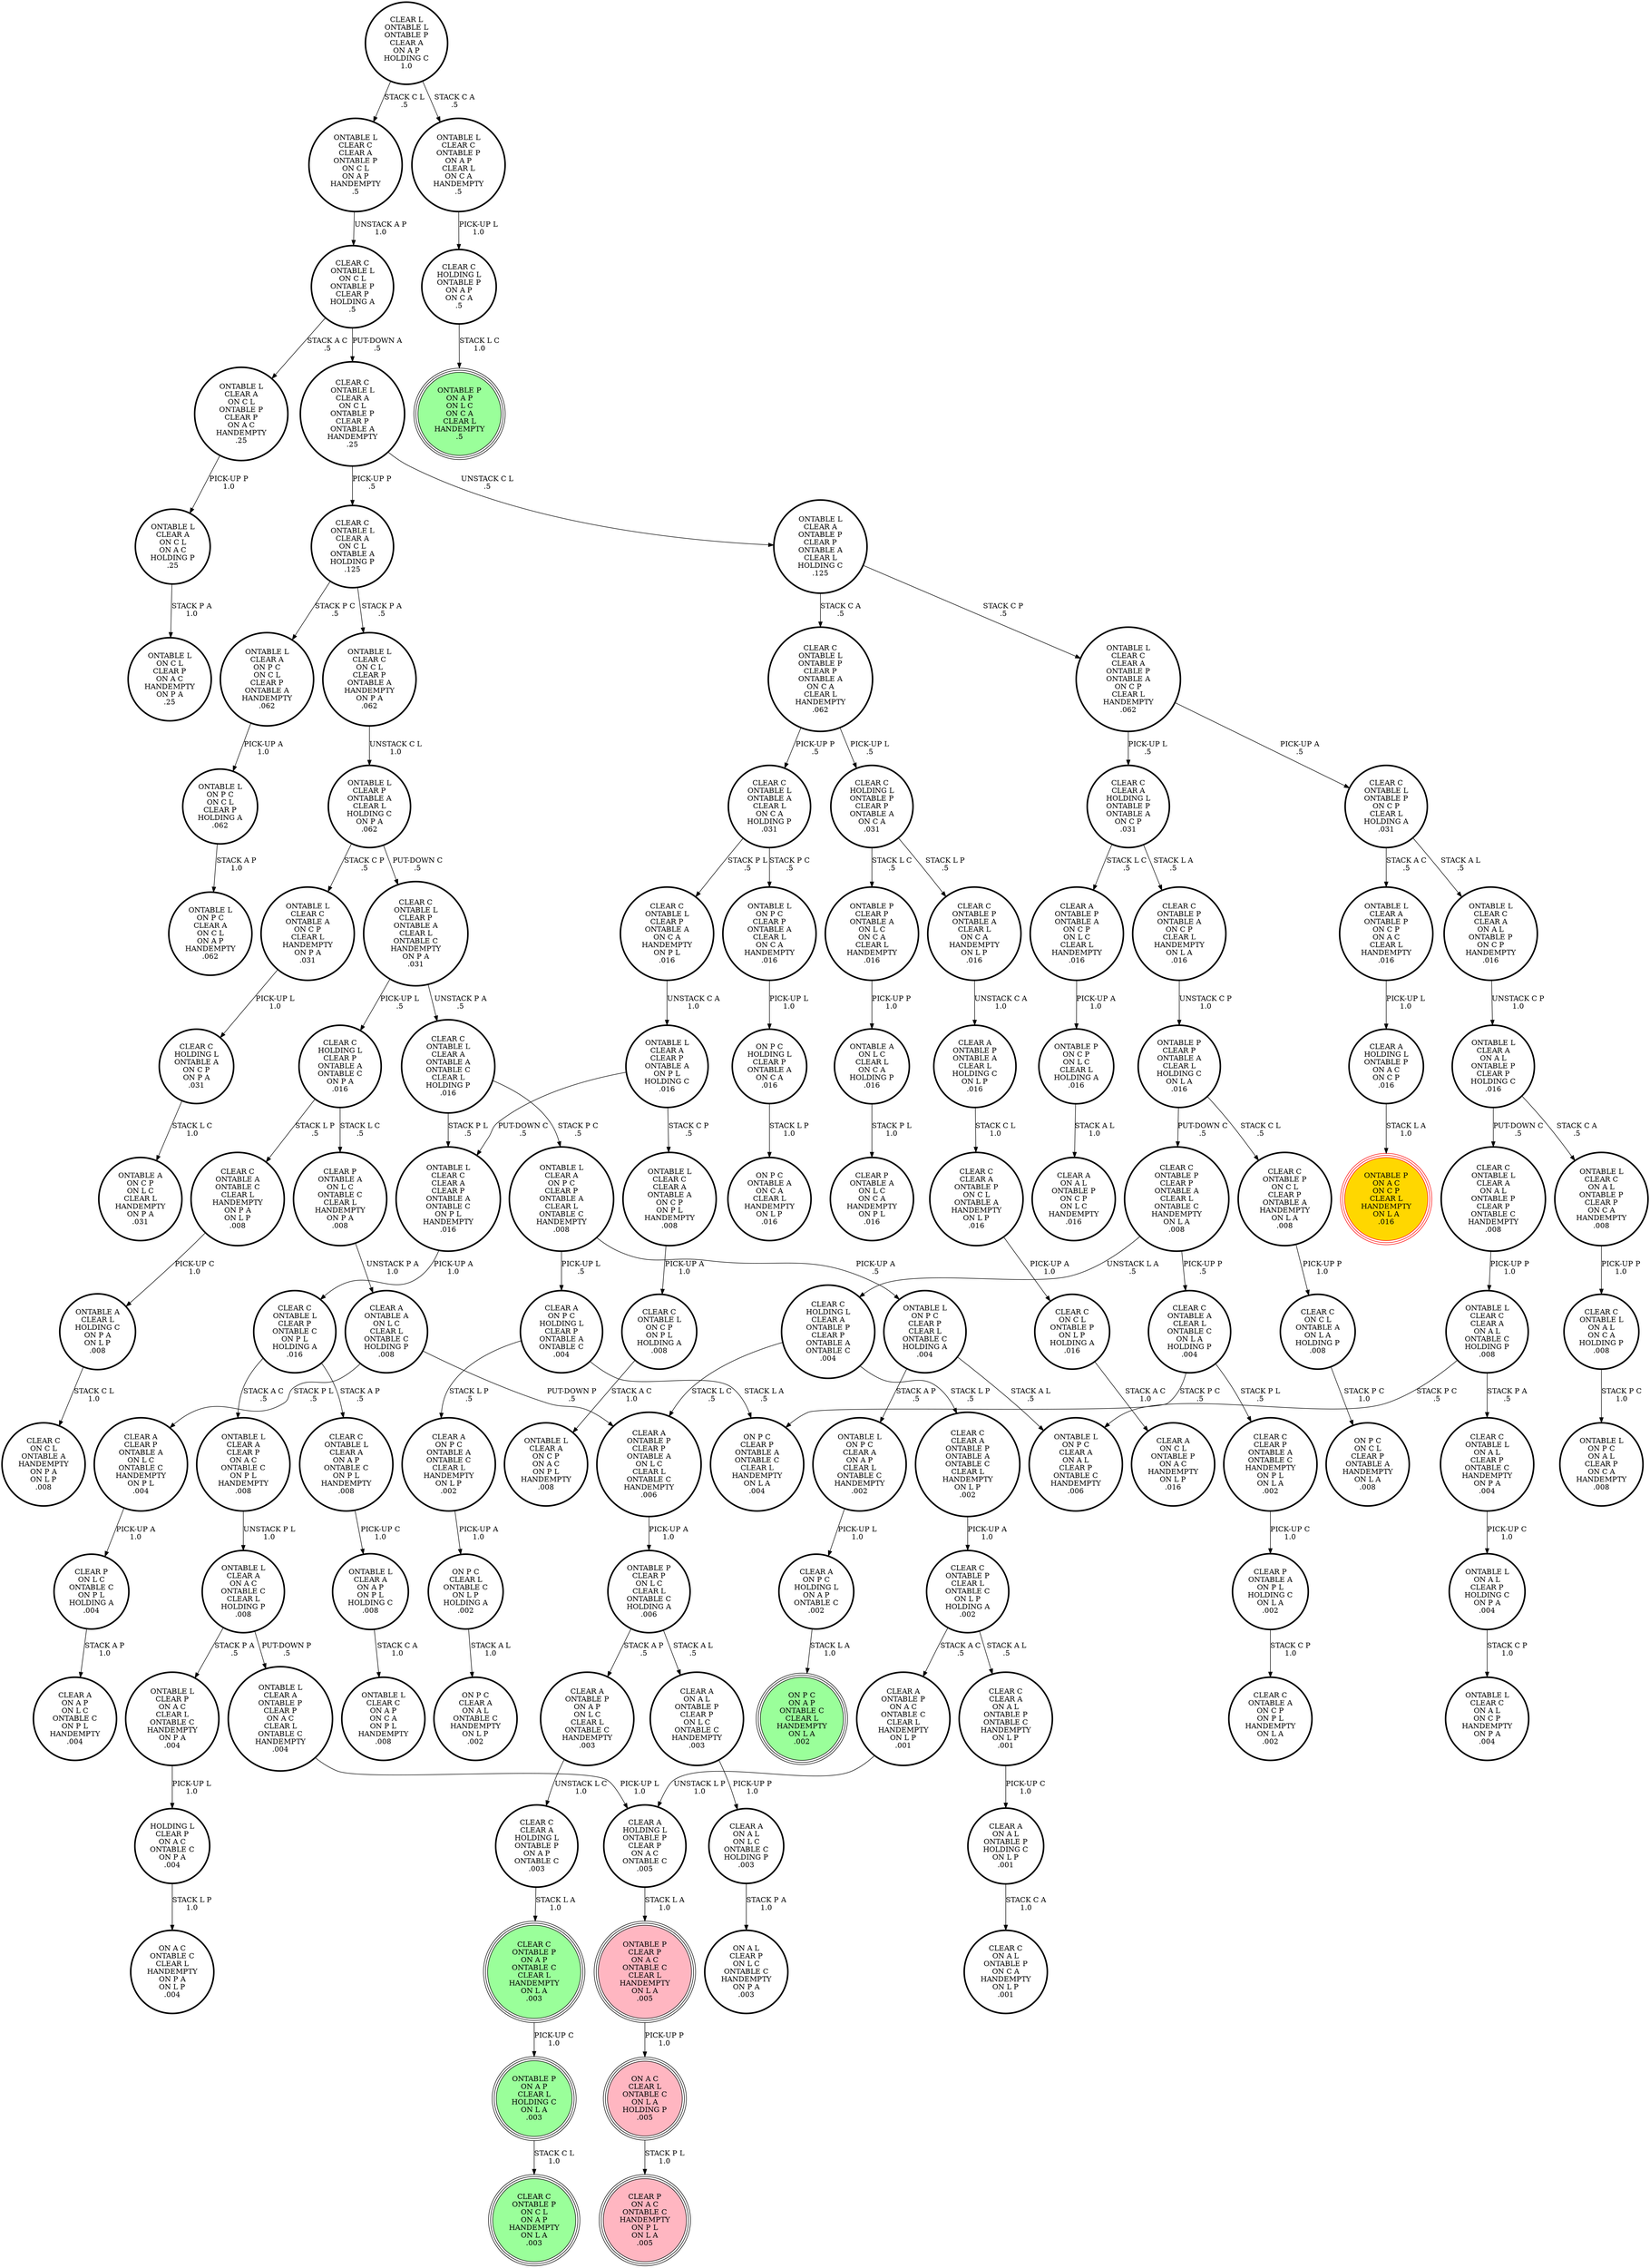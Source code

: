 digraph {
"CLEAR C\nCLEAR A\nONTABLE P\nONTABLE A\nONTABLE C\nCLEAR L\nHANDEMPTY\nON L P\n.002\n" -> "CLEAR C\nONTABLE P\nCLEAR L\nONTABLE C\nON L P\nHOLDING A\n.002\n"[label="PICK-UP A\n1.0\n"];
"ONTABLE L\nCLEAR A\nON C L\nONTABLE P\nCLEAR P\nON A C\nHANDEMPTY\n.25\n" -> "ONTABLE L\nCLEAR A\nON C L\nON A C\nHOLDING P\n.25\n"[label="PICK-UP P\n1.0\n"];
"ONTABLE L\nCLEAR C\nCLEAR A\nCLEAR P\nONTABLE A\nONTABLE C\nON P L\nHANDEMPTY\n.016\n" -> "CLEAR C\nONTABLE L\nCLEAR P\nONTABLE C\nON P L\nHOLDING A\n.016\n"[label="PICK-UP A\n1.0\n"];
"CLEAR A\nON A L\nON L C\nONTABLE C\nHOLDING P\n.003\n" -> "ON A L\nCLEAR P\nON L C\nONTABLE C\nHANDEMPTY\nON P A\n.003\n"[label="STACK P A\n1.0\n"];
"ONTABLE L\nCLEAR C\nON C L\nCLEAR P\nONTABLE A\nHANDEMPTY\nON P A\n.062\n" -> "ONTABLE L\nCLEAR P\nONTABLE A\nCLEAR L\nHOLDING C\nON P A\n.062\n"[label="UNSTACK C L\n1.0\n"];
"ON P C\nCLEAR L\nONTABLE C\nON L P\nHOLDING A\n.002\n" -> "ON P C\nCLEAR A\nON A L\nONTABLE C\nHANDEMPTY\nON L P\n.002\n"[label="STACK A L\n1.0\n"];
"ONTABLE L\nCLEAR C\nON A L\nONTABLE P\nCLEAR P\nON C A\nHANDEMPTY\n.008\n" -> "CLEAR C\nONTABLE L\nON A L\nON C A\nHOLDING P\n.008\n"[label="PICK-UP P\n1.0\n"];
"CLEAR C\nONTABLE L\nCLEAR P\nONTABLE A\nCLEAR L\nONTABLE C\nHANDEMPTY\nON P A\n.031\n" -> "CLEAR C\nHOLDING L\nCLEAR P\nONTABLE A\nONTABLE C\nON P A\n.016\n"[label="PICK-UP L\n.5\n"];
"CLEAR C\nONTABLE L\nCLEAR P\nONTABLE A\nCLEAR L\nONTABLE C\nHANDEMPTY\nON P A\n.031\n" -> "CLEAR C\nONTABLE L\nCLEAR A\nONTABLE A\nONTABLE C\nCLEAR L\nHOLDING P\n.016\n"[label="UNSTACK P A\n.5\n"];
"ONTABLE A\nCLEAR L\nHOLDING C\nON P A\nON L P\n.008\n" -> "CLEAR C\nON C L\nONTABLE A\nHANDEMPTY\nON P A\nON L P\n.008\n"[label="STACK C L\n1.0\n"];
"CLEAR C\nON C L\nONTABLE P\nON L P\nHOLDING A\n.016\n" -> "CLEAR A\nON C L\nONTABLE P\nON A C\nHANDEMPTY\nON L P\n.016\n"[label="STACK A C\n1.0\n"];
"CLEAR C\nHOLDING L\nONTABLE P\nON A P\nON C A\n.5\n" -> "ONTABLE P\nON A P\nON L C\nON C A\nCLEAR L\nHANDEMPTY\n.5\n"[label="STACK L C\n1.0\n"];
"CLEAR C\nHOLDING L\nCLEAR A\nONTABLE P\nCLEAR P\nONTABLE A\nONTABLE C\n.004\n" -> "CLEAR A\nONTABLE P\nCLEAR P\nONTABLE A\nON L C\nCLEAR L\nONTABLE C\nHANDEMPTY\n.006\n"[label="STACK L C\n.5\n"];
"CLEAR C\nHOLDING L\nCLEAR A\nONTABLE P\nCLEAR P\nONTABLE A\nONTABLE C\n.004\n" -> "CLEAR C\nCLEAR A\nONTABLE P\nONTABLE A\nONTABLE C\nCLEAR L\nHANDEMPTY\nON L P\n.002\n"[label="STACK L P\n.5\n"];
"CLEAR P\nON L C\nONTABLE C\nON P L\nHOLDING A\n.004\n" -> "CLEAR A\nON A P\nON L C\nONTABLE C\nON P L\nHANDEMPTY\n.004\n"[label="STACK A P\n1.0\n"];
"CLEAR C\nHOLDING L\nONTABLE P\nCLEAR P\nONTABLE A\nON C A\n.031\n" -> "CLEAR C\nONTABLE P\nONTABLE A\nCLEAR L\nON C A\nHANDEMPTY\nON L P\n.016\n"[label="STACK L P\n.5\n"];
"CLEAR C\nHOLDING L\nONTABLE P\nCLEAR P\nONTABLE A\nON C A\n.031\n" -> "ONTABLE P\nCLEAR P\nONTABLE A\nON L C\nON C A\nCLEAR L\nHANDEMPTY\n.016\n"[label="STACK L C\n.5\n"];
"CLEAR C\nONTABLE L\nCLEAR A\nON A L\nONTABLE P\nCLEAR P\nONTABLE C\nHANDEMPTY\n.008\n" -> "ONTABLE L\nCLEAR C\nCLEAR A\nON A L\nONTABLE C\nHOLDING P\n.008\n"[label="PICK-UP P\n1.0\n"];
"ONTABLE L\nON A L\nCLEAR P\nHOLDING C\nON P A\n.004\n" -> "ONTABLE L\nCLEAR C\nON A L\nON C P\nHANDEMPTY\nON P A\n.004\n"[label="STACK C P\n1.0\n"];
"ONTABLE L\nCLEAR A\nONTABLE P\nCLEAR P\nON A C\nCLEAR L\nONTABLE C\nHANDEMPTY\n.004\n" -> "CLEAR A\nHOLDING L\nONTABLE P\nCLEAR P\nON A C\nONTABLE C\n.005\n"[label="PICK-UP L\n1.0\n"];
"CLEAR A\nONTABLE A\nON L C\nCLEAR L\nONTABLE C\nHOLDING P\n.008\n" -> "CLEAR A\nCLEAR P\nONTABLE A\nON L C\nONTABLE C\nHANDEMPTY\nON P L\n.004\n"[label="STACK P L\n.5\n"];
"CLEAR A\nONTABLE A\nON L C\nCLEAR L\nONTABLE C\nHOLDING P\n.008\n" -> "CLEAR A\nONTABLE P\nCLEAR P\nONTABLE A\nON L C\nCLEAR L\nONTABLE C\nHANDEMPTY\n.006\n"[label="PUT-DOWN P\n.5\n"];
"CLEAR C\nCLEAR A\nON A L\nONTABLE P\nONTABLE C\nHANDEMPTY\nON L P\n.001\n" -> "CLEAR A\nON A L\nONTABLE P\nHOLDING C\nON L P\n.001\n"[label="PICK-UP C\n1.0\n"];
"ON A C\nCLEAR L\nONTABLE C\nON L A\nHOLDING P\n.005\n" -> "CLEAR P\nON A C\nONTABLE C\nHANDEMPTY\nON P L\nON L A\n.005\n"[label="STACK P L\n1.0\n"];
"ONTABLE L\nCLEAR C\nONTABLE A\nON C P\nCLEAR L\nHANDEMPTY\nON P A\n.031\n" -> "CLEAR C\nHOLDING L\nONTABLE A\nON C P\nON P A\n.031\n"[label="PICK-UP L\n1.0\n"];
"ONTABLE L\nCLEAR P\nONTABLE A\nCLEAR L\nHOLDING C\nON P A\n.062\n" -> "ONTABLE L\nCLEAR C\nONTABLE A\nON C P\nCLEAR L\nHANDEMPTY\nON P A\n.031\n"[label="STACK C P\n.5\n"];
"ONTABLE L\nCLEAR P\nONTABLE A\nCLEAR L\nHOLDING C\nON P A\n.062\n" -> "CLEAR C\nONTABLE L\nCLEAR P\nONTABLE A\nCLEAR L\nONTABLE C\nHANDEMPTY\nON P A\n.031\n"[label="PUT-DOWN C\n.5\n"];
"ONTABLE L\nCLEAR C\nCLEAR A\nONTABLE P\nON C L\nON A P\nHANDEMPTY\n.5\n" -> "CLEAR C\nONTABLE L\nON C L\nONTABLE P\nCLEAR P\nHOLDING A\n.5\n"[label="UNSTACK A P\n1.0\n"];
"CLEAR C\nCLEAR A\nONTABLE P\nON C L\nONTABLE A\nHANDEMPTY\nON L P\n.016\n" -> "CLEAR C\nON C L\nONTABLE P\nON L P\nHOLDING A\n.016\n"[label="PICK-UP A\n1.0\n"];
"ONTABLE L\nCLEAR A\nONTABLE P\nCLEAR P\nONTABLE A\nCLEAR L\nHOLDING C\n.125\n" -> "ONTABLE L\nCLEAR C\nCLEAR A\nONTABLE P\nONTABLE A\nON C P\nCLEAR L\nHANDEMPTY\n.062\n"[label="STACK C P\n.5\n"];
"ONTABLE L\nCLEAR A\nONTABLE P\nCLEAR P\nONTABLE A\nCLEAR L\nHOLDING C\n.125\n" -> "CLEAR C\nONTABLE L\nONTABLE P\nCLEAR P\nONTABLE A\nON C A\nCLEAR L\nHANDEMPTY\n.062\n"[label="STACK C A\n.5\n"];
"CLEAR A\nCLEAR P\nONTABLE A\nON L C\nONTABLE C\nHANDEMPTY\nON P L\n.004\n" -> "CLEAR P\nON L C\nONTABLE C\nON P L\nHOLDING A\n.004\n"[label="PICK-UP A\n1.0\n"];
"CLEAR C\nON C L\nONTABLE A\nON L A\nHOLDING P\n.008\n" -> "ON P C\nON C L\nCLEAR P\nONTABLE A\nHANDEMPTY\nON L A\n.008\n"[label="STACK P C\n1.0\n"];
"ONTABLE L\nON P C\nCLEAR P\nCLEAR L\nONTABLE C\nHOLDING A\n.004\n" -> "ONTABLE L\nON P C\nCLEAR A\nON A L\nCLEAR P\nONTABLE C\nHANDEMPTY\n.006\n"[label="STACK A L\n.5\n"];
"ONTABLE L\nON P C\nCLEAR P\nCLEAR L\nONTABLE C\nHOLDING A\n.004\n" -> "ONTABLE L\nON P C\nCLEAR A\nON A P\nCLEAR L\nONTABLE C\nHANDEMPTY\n.002\n"[label="STACK A P\n.5\n"];
"CLEAR C\nONTABLE L\nONTABLE A\nCLEAR L\nON C A\nHOLDING P\n.031\n" -> "CLEAR C\nONTABLE L\nCLEAR P\nONTABLE A\nON C A\nHANDEMPTY\nON P L\n.016\n"[label="STACK P L\n.5\n"];
"CLEAR C\nONTABLE L\nONTABLE A\nCLEAR L\nON C A\nHOLDING P\n.031\n" -> "ONTABLE L\nON P C\nCLEAR P\nONTABLE A\nCLEAR L\nON C A\nHANDEMPTY\n.016\n"[label="STACK P C\n.5\n"];
"ONTABLE L\nCLEAR C\nCLEAR A\nONTABLE P\nONTABLE A\nON C P\nCLEAR L\nHANDEMPTY\n.062\n" -> "CLEAR C\nCLEAR A\nHOLDING L\nONTABLE P\nONTABLE A\nON C P\n.031\n"[label="PICK-UP L\n.5\n"];
"ONTABLE L\nCLEAR C\nCLEAR A\nONTABLE P\nONTABLE A\nON C P\nCLEAR L\nHANDEMPTY\n.062\n" -> "CLEAR C\nONTABLE L\nONTABLE P\nON C P\nCLEAR L\nHOLDING A\n.031\n"[label="PICK-UP A\n.5\n"];
"HOLDING L\nCLEAR P\nON A C\nONTABLE C\nON P A\n.004\n" -> "ON A C\nONTABLE C\nCLEAR L\nHANDEMPTY\nON P A\nON L P\n.004\n"[label="STACK L P\n1.0\n"];
"CLEAR A\nONTABLE P\nONTABLE A\nCLEAR L\nHOLDING C\nON L P\n.016\n" -> "CLEAR C\nCLEAR A\nONTABLE P\nON C L\nONTABLE A\nHANDEMPTY\nON L P\n.016\n"[label="STACK C L\n1.0\n"];
"ONTABLE A\nON L C\nCLEAR L\nON C A\nHOLDING P\n.016\n" -> "CLEAR P\nONTABLE A\nON L C\nON C A\nHANDEMPTY\nON P L\n.016\n"[label="STACK P L\n1.0\n"];
"ONTABLE L\nON P C\nCLEAR P\nONTABLE A\nCLEAR L\nON C A\nHANDEMPTY\n.016\n" -> "ON P C\nHOLDING L\nCLEAR P\nONTABLE A\nON C A\n.016\n"[label="PICK-UP L\n1.0\n"];
"CLEAR A\nONTABLE P\nON A P\nON L C\nCLEAR L\nONTABLE C\nHANDEMPTY\n.003\n" -> "CLEAR C\nCLEAR A\nHOLDING L\nONTABLE P\nON A P\nONTABLE C\n.003\n"[label="UNSTACK L C\n1.0\n"];
"CLEAR A\nONTABLE P\nON A C\nONTABLE C\nCLEAR L\nHANDEMPTY\nON L P\n.001\n" -> "CLEAR A\nHOLDING L\nONTABLE P\nCLEAR P\nON A C\nONTABLE C\n.005\n"[label="UNSTACK L P\n1.0\n"];
"CLEAR C\nONTABLE P\nCLEAR L\nONTABLE C\nON L P\nHOLDING A\n.002\n" -> "CLEAR A\nONTABLE P\nON A C\nONTABLE C\nCLEAR L\nHANDEMPTY\nON L P\n.001\n"[label="STACK A C\n.5\n"];
"CLEAR C\nONTABLE P\nCLEAR L\nONTABLE C\nON L P\nHOLDING A\n.002\n" -> "CLEAR C\nCLEAR A\nON A L\nONTABLE P\nONTABLE C\nHANDEMPTY\nON L P\n.001\n"[label="STACK A L\n.5\n"];
"CLEAR C\nCLEAR A\nHOLDING L\nONTABLE P\nONTABLE A\nON C P\n.031\n" -> "CLEAR C\nONTABLE P\nONTABLE A\nON C P\nCLEAR L\nHANDEMPTY\nON L A\n.016\n"[label="STACK L A\n.5\n"];
"CLEAR C\nCLEAR A\nHOLDING L\nONTABLE P\nONTABLE A\nON C P\n.031\n" -> "CLEAR A\nONTABLE P\nONTABLE A\nON C P\nON L C\nCLEAR L\nHANDEMPTY\n.016\n"[label="STACK L C\n.5\n"];
"ONTABLE L\nCLEAR A\nONTABLE P\nON C P\nON A C\nCLEAR L\nHANDEMPTY\n.016\n" -> "CLEAR A\nHOLDING L\nONTABLE P\nON A C\nON C P\n.016\n"[label="PICK-UP L\n1.0\n"];
"CLEAR A\nON P C\nONTABLE A\nONTABLE C\nCLEAR L\nHANDEMPTY\nON L P\n.002\n" -> "ON P C\nCLEAR L\nONTABLE C\nON L P\nHOLDING A\n.002\n"[label="PICK-UP A\n1.0\n"];
"CLEAR C\nONTABLE P\nON A P\nONTABLE C\nCLEAR L\nHANDEMPTY\nON L A\n.003\n" -> "ONTABLE P\nON A P\nCLEAR L\nHOLDING C\nON L A\n.003\n"[label="PICK-UP C\n1.0\n"];
"ONTABLE L\nCLEAR A\nON A P\nON P L\nHOLDING C\n.008\n" -> "ONTABLE L\nCLEAR C\nON A P\nON C A\nON P L\nHANDEMPTY\n.008\n"[label="STACK C A\n1.0\n"];
"ONTABLE L\nCLEAR P\nON A C\nCLEAR L\nONTABLE C\nHANDEMPTY\nON P A\n.004\n" -> "HOLDING L\nCLEAR P\nON A C\nONTABLE C\nON P A\n.004\n"[label="PICK-UP L\n1.0\n"];
"ONTABLE L\nCLEAR A\nON A L\nONTABLE P\nCLEAR P\nHOLDING C\n.016\n" -> "CLEAR C\nONTABLE L\nCLEAR A\nON A L\nONTABLE P\nCLEAR P\nONTABLE C\nHANDEMPTY\n.008\n"[label="PUT-DOWN C\n.5\n"];
"ONTABLE L\nCLEAR A\nON A L\nONTABLE P\nCLEAR P\nHOLDING C\n.016\n" -> "ONTABLE L\nCLEAR C\nON A L\nONTABLE P\nCLEAR P\nON C A\nHANDEMPTY\n.008\n"[label="STACK C A\n.5\n"];
"CLEAR P\nONTABLE A\nON L C\nONTABLE C\nCLEAR L\nHANDEMPTY\nON P A\n.008\n" -> "CLEAR A\nONTABLE A\nON L C\nCLEAR L\nONTABLE C\nHOLDING P\n.008\n"[label="UNSTACK P A\n1.0\n"];
"ONTABLE L\nCLEAR C\nONTABLE P\nON A P\nCLEAR L\nON C A\nHANDEMPTY\n.5\n" -> "CLEAR C\nHOLDING L\nONTABLE P\nON A P\nON C A\n.5\n"[label="PICK-UP L\n1.0\n"];
"CLEAR A\nONTABLE P\nCLEAR P\nONTABLE A\nON L C\nCLEAR L\nONTABLE C\nHANDEMPTY\n.006\n" -> "ONTABLE P\nCLEAR P\nON L C\nCLEAR L\nONTABLE C\nHOLDING A\n.006\n"[label="PICK-UP A\n1.0\n"];
"ONTABLE L\nCLEAR A\nON A C\nONTABLE C\nCLEAR L\nHOLDING P\n.008\n" -> "ONTABLE L\nCLEAR P\nON A C\nCLEAR L\nONTABLE C\nHANDEMPTY\nON P A\n.004\n"[label="STACK P A\n.5\n"];
"ONTABLE L\nCLEAR A\nON A C\nONTABLE C\nCLEAR L\nHOLDING P\n.008\n" -> "ONTABLE L\nCLEAR A\nONTABLE P\nCLEAR P\nON A C\nCLEAR L\nONTABLE C\nHANDEMPTY\n.004\n"[label="PUT-DOWN P\n.5\n"];
"CLEAR A\nON P C\nHOLDING L\nON A P\nONTABLE C\n.002\n" -> "ON P C\nON A P\nONTABLE C\nCLEAR L\nHANDEMPTY\nON L A\n.002\n"[label="STACK L A\n1.0\n"];
"CLEAR C\nONTABLE L\nON A L\nCLEAR P\nONTABLE C\nHANDEMPTY\nON P A\n.004\n" -> "ONTABLE L\nON A L\nCLEAR P\nHOLDING C\nON P A\n.004\n"[label="PICK-UP C\n1.0\n"];
"CLEAR C\nONTABLE L\nON C L\nONTABLE P\nCLEAR P\nHOLDING A\n.5\n" -> "ONTABLE L\nCLEAR A\nON C L\nONTABLE P\nCLEAR P\nON A C\nHANDEMPTY\n.25\n"[label="STACK A C\n.5\n"];
"CLEAR C\nONTABLE L\nON C L\nONTABLE P\nCLEAR P\nHOLDING A\n.5\n" -> "CLEAR C\nONTABLE L\nCLEAR A\nON C L\nONTABLE P\nCLEAR P\nONTABLE A\nHANDEMPTY\n.25\n"[label="PUT-DOWN A\n.5\n"];
"CLEAR C\nONTABLE A\nCLEAR L\nONTABLE C\nON L A\nHOLDING P\n.004\n" -> "ON P C\nCLEAR P\nONTABLE A\nONTABLE C\nCLEAR L\nHANDEMPTY\nON L A\n.004\n"[label="STACK P C\n.5\n"];
"CLEAR C\nONTABLE A\nCLEAR L\nONTABLE C\nON L A\nHOLDING P\n.004\n" -> "CLEAR C\nCLEAR P\nONTABLE A\nONTABLE C\nHANDEMPTY\nON P L\nON L A\n.002\n"[label="STACK P L\n.5\n"];
"CLEAR C\nONTABLE L\nCLEAR A\nONTABLE A\nONTABLE C\nCLEAR L\nHOLDING P\n.016\n" -> "ONTABLE L\nCLEAR C\nCLEAR A\nCLEAR P\nONTABLE A\nONTABLE C\nON P L\nHANDEMPTY\n.016\n"[label="STACK P L\n.5\n"];
"CLEAR C\nONTABLE L\nCLEAR A\nONTABLE A\nONTABLE C\nCLEAR L\nHOLDING P\n.016\n" -> "ONTABLE L\nCLEAR A\nON P C\nCLEAR P\nONTABLE A\nCLEAR L\nONTABLE C\nHANDEMPTY\n.008\n"[label="STACK P C\n.5\n"];
"ONTABLE P\nON A P\nCLEAR L\nHOLDING C\nON L A\n.003\n" -> "CLEAR C\nONTABLE P\nON C L\nON A P\nHANDEMPTY\nON L A\n.003\n"[label="STACK C L\n1.0\n"];
"ONTABLE P\nCLEAR P\nONTABLE A\nON L C\nON C A\nCLEAR L\nHANDEMPTY\n.016\n" -> "ONTABLE A\nON L C\nCLEAR L\nON C A\nHOLDING P\n.016\n"[label="PICK-UP P\n1.0\n"];
"CLEAR C\nONTABLE P\nONTABLE A\nCLEAR L\nON C A\nHANDEMPTY\nON L P\n.016\n" -> "CLEAR A\nONTABLE P\nONTABLE A\nCLEAR L\nHOLDING C\nON L P\n.016\n"[label="UNSTACK C A\n1.0\n"];
"CLEAR C\nONTABLE L\nCLEAR A\nON A P\nONTABLE C\nON P L\nHANDEMPTY\n.008\n" -> "ONTABLE L\nCLEAR A\nON A P\nON P L\nHOLDING C\n.008\n"[label="PICK-UP C\n1.0\n"];
"CLEAR C\nONTABLE P\nCLEAR P\nONTABLE A\nCLEAR L\nONTABLE C\nHANDEMPTY\nON L A\n.008\n" -> "CLEAR C\nONTABLE A\nCLEAR L\nONTABLE C\nON L A\nHOLDING P\n.004\n"[label="PICK-UP P\n.5\n"];
"CLEAR C\nONTABLE P\nCLEAR P\nONTABLE A\nCLEAR L\nONTABLE C\nHANDEMPTY\nON L A\n.008\n" -> "CLEAR C\nHOLDING L\nCLEAR A\nONTABLE P\nCLEAR P\nONTABLE A\nONTABLE C\n.004\n"[label="UNSTACK L A\n.5\n"];
"CLEAR C\nCLEAR P\nONTABLE A\nONTABLE C\nHANDEMPTY\nON P L\nON L A\n.002\n" -> "CLEAR P\nONTABLE A\nON P L\nHOLDING C\nON L A\n.002\n"[label="PICK-UP C\n1.0\n"];
"CLEAR C\nONTABLE L\nCLEAR A\nON C L\nONTABLE P\nCLEAR P\nONTABLE A\nHANDEMPTY\n.25\n" -> "ONTABLE L\nCLEAR A\nONTABLE P\nCLEAR P\nONTABLE A\nCLEAR L\nHOLDING C\n.125\n"[label="UNSTACK C L\n.5\n"];
"CLEAR C\nONTABLE L\nCLEAR A\nON C L\nONTABLE P\nCLEAR P\nONTABLE A\nHANDEMPTY\n.25\n" -> "CLEAR C\nONTABLE L\nCLEAR A\nON C L\nONTABLE A\nHOLDING P\n.125\n"[label="PICK-UP P\n.5\n"];
"CLEAR C\nONTABLE L\nCLEAR P\nONTABLE A\nON C A\nHANDEMPTY\nON P L\n.016\n" -> "ONTABLE L\nCLEAR A\nCLEAR P\nONTABLE A\nON P L\nHOLDING C\n.016\n"[label="UNSTACK C A\n1.0\n"];
"CLEAR C\nONTABLE P\nON C L\nCLEAR P\nONTABLE A\nHANDEMPTY\nON L A\n.008\n" -> "CLEAR C\nON C L\nONTABLE A\nON L A\nHOLDING P\n.008\n"[label="PICK-UP P\n1.0\n"];
"CLEAR A\nHOLDING L\nONTABLE P\nON A C\nON C P\n.016\n" -> "ONTABLE P\nON A C\nON C P\nCLEAR L\nHANDEMPTY\nON L A\n.016\n"[label="STACK L A\n1.0\n"];
"CLEAR A\nONTABLE P\nONTABLE A\nON C P\nON L C\nCLEAR L\nHANDEMPTY\n.016\n" -> "ONTABLE P\nON C P\nON L C\nCLEAR L\nHOLDING A\n.016\n"[label="PICK-UP A\n1.0\n"];
"ONTABLE P\nON C P\nON L C\nCLEAR L\nHOLDING A\n.016\n" -> "CLEAR A\nON A L\nONTABLE P\nON C P\nON L C\nHANDEMPTY\n.016\n"[label="STACK A L\n1.0\n"];
"CLEAR C\nHOLDING L\nONTABLE A\nON C P\nON P A\n.031\n" -> "ONTABLE A\nON C P\nON L C\nCLEAR L\nHANDEMPTY\nON P A\n.031\n"[label="STACK L C\n1.0\n"];
"CLEAR C\nONTABLE L\nCLEAR P\nONTABLE C\nON P L\nHOLDING A\n.016\n" -> "CLEAR C\nONTABLE L\nCLEAR A\nON A P\nONTABLE C\nON P L\nHANDEMPTY\n.008\n"[label="STACK A P\n.5\n"];
"CLEAR C\nONTABLE L\nCLEAR P\nONTABLE C\nON P L\nHOLDING A\n.016\n" -> "ONTABLE L\nCLEAR A\nCLEAR P\nON A C\nONTABLE C\nON P L\nHANDEMPTY\n.008\n"[label="STACK A C\n.5\n"];
"CLEAR C\nONTABLE L\nON C P\nON P L\nHOLDING A\n.008\n" -> "ONTABLE L\nCLEAR A\nON C P\nON A C\nON P L\nHANDEMPTY\n.008\n"[label="STACK A C\n1.0\n"];
"CLEAR C\nONTABLE P\nONTABLE A\nON C P\nCLEAR L\nHANDEMPTY\nON L A\n.016\n" -> "ONTABLE P\nCLEAR P\nONTABLE A\nCLEAR L\nHOLDING C\nON L A\n.016\n"[label="UNSTACK C P\n1.0\n"];
"CLEAR A\nON A L\nONTABLE P\nHOLDING C\nON L P\n.001\n" -> "CLEAR C\nON A L\nONTABLE P\nON C A\nHANDEMPTY\nON L P\n.001\n"[label="STACK C A\n1.0\n"];
"ONTABLE L\nCLEAR C\nCLEAR A\nONTABLE A\nON C P\nON P L\nHANDEMPTY\n.008\n" -> "CLEAR C\nONTABLE L\nON C P\nON P L\nHOLDING A\n.008\n"[label="PICK-UP A\n1.0\n"];
"ONTABLE L\nCLEAR A\nON P C\nCLEAR P\nONTABLE A\nCLEAR L\nONTABLE C\nHANDEMPTY\n.008\n" -> "CLEAR A\nON P C\nHOLDING L\nCLEAR P\nONTABLE A\nONTABLE C\n.004\n"[label="PICK-UP L\n.5\n"];
"ONTABLE L\nCLEAR A\nON P C\nCLEAR P\nONTABLE A\nCLEAR L\nONTABLE C\nHANDEMPTY\n.008\n" -> "ONTABLE L\nON P C\nCLEAR P\nCLEAR L\nONTABLE C\nHOLDING A\n.004\n"[label="PICK-UP A\n.5\n"];
"CLEAR C\nHOLDING L\nCLEAR P\nONTABLE A\nONTABLE C\nON P A\n.016\n" -> "CLEAR P\nONTABLE A\nON L C\nONTABLE C\nCLEAR L\nHANDEMPTY\nON P A\n.008\n"[label="STACK L C\n.5\n"];
"CLEAR C\nHOLDING L\nCLEAR P\nONTABLE A\nONTABLE C\nON P A\n.016\n" -> "CLEAR C\nONTABLE A\nONTABLE C\nCLEAR L\nHANDEMPTY\nON P A\nON L P\n.008\n"[label="STACK L P\n.5\n"];
"ONTABLE L\nCLEAR A\nCLEAR P\nONTABLE A\nON P L\nHOLDING C\n.016\n" -> "ONTABLE L\nCLEAR C\nCLEAR A\nONTABLE A\nON C P\nON P L\nHANDEMPTY\n.008\n"[label="STACK C P\n.5\n"];
"ONTABLE L\nCLEAR A\nCLEAR P\nONTABLE A\nON P L\nHOLDING C\n.016\n" -> "ONTABLE L\nCLEAR C\nCLEAR A\nCLEAR P\nONTABLE A\nONTABLE C\nON P L\nHANDEMPTY\n.016\n"[label="PUT-DOWN C\n.5\n"];
"CLEAR A\nON A L\nONTABLE P\nCLEAR P\nON L C\nONTABLE C\nHANDEMPTY\n.003\n" -> "CLEAR A\nON A L\nON L C\nONTABLE C\nHOLDING P\n.003\n"[label="PICK-UP P\n1.0\n"];
"ONTABLE L\nCLEAR A\nON P C\nON C L\nCLEAR P\nONTABLE A\nHANDEMPTY\n.062\n" -> "ONTABLE L\nON P C\nON C L\nCLEAR P\nHOLDING A\n.062\n"[label="PICK-UP A\n1.0\n"];
"CLEAR C\nONTABLE L\nCLEAR A\nON C L\nONTABLE A\nHOLDING P\n.125\n" -> "ONTABLE L\nCLEAR A\nON P C\nON C L\nCLEAR P\nONTABLE A\nHANDEMPTY\n.062\n"[label="STACK P C\n.5\n"];
"CLEAR C\nONTABLE L\nCLEAR A\nON C L\nONTABLE A\nHOLDING P\n.125\n" -> "ONTABLE L\nCLEAR C\nON C L\nCLEAR P\nONTABLE A\nHANDEMPTY\nON P A\n.062\n"[label="STACK P A\n.5\n"];
"ONTABLE L\nCLEAR C\nCLEAR A\nON A L\nONTABLE P\nON C P\nHANDEMPTY\n.016\n" -> "ONTABLE L\nCLEAR A\nON A L\nONTABLE P\nCLEAR P\nHOLDING C\n.016\n"[label="UNSTACK C P\n1.0\n"];
"ONTABLE L\nON P C\nCLEAR A\nON A P\nCLEAR L\nONTABLE C\nHANDEMPTY\n.002\n" -> "CLEAR A\nON P C\nHOLDING L\nON A P\nONTABLE C\n.002\n"[label="PICK-UP L\n1.0\n"];
"ONTABLE P\nCLEAR P\nON L C\nCLEAR L\nONTABLE C\nHOLDING A\n.006\n" -> "CLEAR A\nON A L\nONTABLE P\nCLEAR P\nON L C\nONTABLE C\nHANDEMPTY\n.003\n"[label="STACK A L\n.5\n"];
"ONTABLE P\nCLEAR P\nON L C\nCLEAR L\nONTABLE C\nHOLDING A\n.006\n" -> "CLEAR A\nONTABLE P\nON A P\nON L C\nCLEAR L\nONTABLE C\nHANDEMPTY\n.003\n"[label="STACK A P\n.5\n"];
"CLEAR C\nONTABLE L\nONTABLE P\nCLEAR P\nONTABLE A\nON C A\nCLEAR L\nHANDEMPTY\n.062\n" -> "CLEAR C\nONTABLE L\nONTABLE A\nCLEAR L\nON C A\nHOLDING P\n.031\n"[label="PICK-UP P\n.5\n"];
"CLEAR C\nONTABLE L\nONTABLE P\nCLEAR P\nONTABLE A\nON C A\nCLEAR L\nHANDEMPTY\n.062\n" -> "CLEAR C\nHOLDING L\nONTABLE P\nCLEAR P\nONTABLE A\nON C A\n.031\n"[label="PICK-UP L\n.5\n"];
"ONTABLE L\nCLEAR A\nCLEAR P\nON A C\nONTABLE C\nON P L\nHANDEMPTY\n.008\n" -> "ONTABLE L\nCLEAR A\nON A C\nONTABLE C\nCLEAR L\nHOLDING P\n.008\n"[label="UNSTACK P L\n1.0\n"];
"ONTABLE L\nCLEAR A\nON C L\nON A C\nHOLDING P\n.25\n" -> "ONTABLE L\nON C L\nCLEAR P\nON A C\nHANDEMPTY\nON P A\n.25\n"[label="STACK P A\n1.0\n"];
"ONTABLE P\nCLEAR P\nONTABLE A\nCLEAR L\nHOLDING C\nON L A\n.016\n" -> "CLEAR C\nONTABLE P\nCLEAR P\nONTABLE A\nCLEAR L\nONTABLE C\nHANDEMPTY\nON L A\n.008\n"[label="PUT-DOWN C\n.5\n"];
"ONTABLE P\nCLEAR P\nONTABLE A\nCLEAR L\nHOLDING C\nON L A\n.016\n" -> "CLEAR C\nONTABLE P\nON C L\nCLEAR P\nONTABLE A\nHANDEMPTY\nON L A\n.008\n"[label="STACK C L\n.5\n"];
"CLEAR P\nONTABLE A\nON P L\nHOLDING C\nON L A\n.002\n" -> "CLEAR C\nONTABLE A\nON C P\nON P L\nHANDEMPTY\nON L A\n.002\n"[label="STACK C P\n1.0\n"];
"CLEAR C\nONTABLE L\nON A L\nON C A\nHOLDING P\n.008\n" -> "ONTABLE L\nON P C\nON A L\nCLEAR P\nON C A\nHANDEMPTY\n.008\n"[label="STACK P C\n1.0\n"];
"CLEAR C\nONTABLE L\nONTABLE P\nON C P\nCLEAR L\nHOLDING A\n.031\n" -> "ONTABLE L\nCLEAR C\nCLEAR A\nON A L\nONTABLE P\nON C P\nHANDEMPTY\n.016\n"[label="STACK A L\n.5\n"];
"CLEAR C\nONTABLE L\nONTABLE P\nON C P\nCLEAR L\nHOLDING A\n.031\n" -> "ONTABLE L\nCLEAR A\nONTABLE P\nON C P\nON A C\nCLEAR L\nHANDEMPTY\n.016\n"[label="STACK A C\n.5\n"];
"ONTABLE L\nON P C\nON C L\nCLEAR P\nHOLDING A\n.062\n" -> "ONTABLE L\nON P C\nCLEAR A\nON C L\nON A P\nHANDEMPTY\n.062\n"[label="STACK A P\n1.0\n"];
"ONTABLE L\nCLEAR C\nCLEAR A\nON A L\nONTABLE C\nHOLDING P\n.008\n" -> "CLEAR C\nONTABLE L\nON A L\nCLEAR P\nONTABLE C\nHANDEMPTY\nON P A\n.004\n"[label="STACK P A\n.5\n"];
"ONTABLE L\nCLEAR C\nCLEAR A\nON A L\nONTABLE C\nHOLDING P\n.008\n" -> "ONTABLE L\nON P C\nCLEAR A\nON A L\nCLEAR P\nONTABLE C\nHANDEMPTY\n.006\n"[label="STACK P C\n.5\n"];
"ON P C\nHOLDING L\nCLEAR P\nONTABLE A\nON C A\n.016\n" -> "ON P C\nONTABLE A\nON C A\nCLEAR L\nHANDEMPTY\nON L P\n.016\n"[label="STACK L P\n1.0\n"];
"CLEAR A\nHOLDING L\nONTABLE P\nCLEAR P\nON A C\nONTABLE C\n.005\n" -> "ONTABLE P\nCLEAR P\nON A C\nONTABLE C\nCLEAR L\nHANDEMPTY\nON L A\n.005\n"[label="STACK L A\n1.0\n"];
"CLEAR L\nONTABLE L\nONTABLE P\nCLEAR A\nON A P\nHOLDING C\n1.0\n" -> "ONTABLE L\nCLEAR C\nONTABLE P\nON A P\nCLEAR L\nON C A\nHANDEMPTY\n.5\n"[label="STACK C A\n.5\n"];
"CLEAR L\nONTABLE L\nONTABLE P\nCLEAR A\nON A P\nHOLDING C\n1.0\n" -> "ONTABLE L\nCLEAR C\nCLEAR A\nONTABLE P\nON C L\nON A P\nHANDEMPTY\n.5\n"[label="STACK C L\n.5\n"];
"CLEAR C\nONTABLE A\nONTABLE C\nCLEAR L\nHANDEMPTY\nON P A\nON L P\n.008\n" -> "ONTABLE A\nCLEAR L\nHOLDING C\nON P A\nON L P\n.008\n"[label="PICK-UP C\n1.0\n"];
"CLEAR A\nON P C\nHOLDING L\nCLEAR P\nONTABLE A\nONTABLE C\n.004\n" -> "CLEAR A\nON P C\nONTABLE A\nONTABLE C\nCLEAR L\nHANDEMPTY\nON L P\n.002\n"[label="STACK L P\n.5\n"];
"CLEAR A\nON P C\nHOLDING L\nCLEAR P\nONTABLE A\nONTABLE C\n.004\n" -> "ON P C\nCLEAR P\nONTABLE A\nONTABLE C\nCLEAR L\nHANDEMPTY\nON L A\n.004\n"[label="STACK L A\n.5\n"];
"CLEAR C\nCLEAR A\nHOLDING L\nONTABLE P\nON A P\nONTABLE C\n.003\n" -> "CLEAR C\nONTABLE P\nON A P\nONTABLE C\nCLEAR L\nHANDEMPTY\nON L A\n.003\n"[label="STACK L A\n1.0\n"];
"ONTABLE P\nCLEAR P\nON A C\nONTABLE C\nCLEAR L\nHANDEMPTY\nON L A\n.005\n" -> "ON A C\nCLEAR L\nONTABLE C\nON L A\nHOLDING P\n.005\n"[label="PICK-UP P\n1.0\n"];
"CLEAR A\nON A P\nON L C\nONTABLE C\nON P L\nHANDEMPTY\n.004\n" [shape=circle, penwidth=3];
"CLEAR C\nON C L\nONTABLE A\nHANDEMPTY\nON P A\nON L P\n.008\n" [shape=circle, penwidth=3];
"CLEAR P\nON A C\nONTABLE C\nHANDEMPTY\nON P L\nON L A\n.005\n" [shape=circle, style=filled, fillcolor=lightpink, peripheries=3];
"ON P C\nON A P\nONTABLE C\nCLEAR L\nHANDEMPTY\nON L A\n.002\n" [shape=circle, style=filled, fillcolor=palegreen1, peripheries=3];
"ON A L\nCLEAR P\nON L C\nONTABLE C\nHANDEMPTY\nON P A\n.003\n" [shape=circle, penwidth=3];
"ONTABLE P\nON A P\nON L C\nON C A\nCLEAR L\nHANDEMPTY\n.5\n" [shape=circle, style=filled, fillcolor=palegreen1, peripheries=3];
"CLEAR C\nONTABLE A\nON C P\nON P L\nHANDEMPTY\nON L A\n.002\n" [shape=circle, penwidth=3];
"ONTABLE L\nON P C\nON A L\nCLEAR P\nON C A\nHANDEMPTY\n.008\n" [shape=circle, penwidth=3];
"ONTABLE L\nON C L\nCLEAR P\nON A C\nHANDEMPTY\nON P A\n.25\n" [shape=circle, penwidth=3];
"ONTABLE L\nCLEAR C\nON A P\nON C A\nON P L\nHANDEMPTY\n.008\n" [shape=circle, penwidth=3];
"CLEAR C\nONTABLE P\nON C L\nON A P\nHANDEMPTY\nON L A\n.003\n" [shape=circle, style=filled, fillcolor=palegreen1, peripheries=3];
"ON P C\nCLEAR A\nON A L\nONTABLE C\nHANDEMPTY\nON L P\n.002\n" [shape=circle, penwidth=3];
"ONTABLE L\nCLEAR C\nON A L\nON C P\nHANDEMPTY\nON P A\n.004\n" [shape=circle, penwidth=3];
"ON P C\nONTABLE A\nON C A\nCLEAR L\nHANDEMPTY\nON L P\n.016\n" [shape=circle, penwidth=3];
"ONTABLE L\nON P C\nCLEAR A\nON C L\nON A P\nHANDEMPTY\n.062\n" [shape=circle, penwidth=3];
"ONTABLE A\nON C P\nON L C\nCLEAR L\nHANDEMPTY\nON P A\n.031\n" [shape=circle, penwidth=3];
"CLEAR P\nONTABLE A\nON L C\nON C A\nHANDEMPTY\nON P L\n.016\n" [shape=circle, penwidth=3];
"ONTABLE L\nON P C\nCLEAR A\nON A L\nCLEAR P\nONTABLE C\nHANDEMPTY\n.006\n" [shape=circle, penwidth=3];
"ON P C\nCLEAR P\nONTABLE A\nONTABLE C\nCLEAR L\nHANDEMPTY\nON L A\n.004\n" [shape=circle, penwidth=3];
"ON A C\nONTABLE C\nCLEAR L\nHANDEMPTY\nON P A\nON L P\n.004\n" [shape=circle, penwidth=3];
"CLEAR A\nON A L\nONTABLE P\nON C P\nON L C\nHANDEMPTY\n.016\n" [shape=circle, penwidth=3];
"CLEAR A\nON C L\nONTABLE P\nON A C\nHANDEMPTY\nON L P\n.016\n" [shape=circle, penwidth=3];
"ONTABLE P\nON A C\nON C P\nCLEAR L\nHANDEMPTY\nON L A\n.016\n" [shape=circle, style=filled color=red, fillcolor=gold, peripheries=3];
"CLEAR C\nON A L\nONTABLE P\nON C A\nHANDEMPTY\nON L P\n.001\n" [shape=circle, penwidth=3];
"ON P C\nON C L\nCLEAR P\nONTABLE A\nHANDEMPTY\nON L A\n.008\n" [shape=circle, penwidth=3];
"ONTABLE L\nCLEAR A\nON C P\nON A C\nON P L\nHANDEMPTY\n.008\n" [shape=circle, penwidth=3];
"CLEAR A\nON A P\nON L C\nONTABLE C\nON P L\nHANDEMPTY\n.004\n" [shape=circle, penwidth=3];
"CLEAR C\nONTABLE L\nCLEAR P\nONTABLE A\nCLEAR L\nONTABLE C\nHANDEMPTY\nON P A\n.031\n" [shape=circle, penwidth=3];
"CLEAR A\nON P C\nHOLDING L\nCLEAR P\nONTABLE A\nONTABLE C\n.004\n" [shape=circle, penwidth=3];
"CLEAR C\nONTABLE L\nON C L\nONTABLE P\nCLEAR P\nHOLDING A\n.5\n" [shape=circle, penwidth=3];
"ONTABLE L\nON A L\nCLEAR P\nHOLDING C\nON P A\n.004\n" [shape=circle, penwidth=3];
"CLEAR C\nONTABLE L\nCLEAR P\nONTABLE C\nON P L\nHOLDING A\n.016\n" [shape=circle, penwidth=3];
"CLEAR C\nON C L\nONTABLE P\nON L P\nHOLDING A\n.016\n" [shape=circle, penwidth=3];
"ONTABLE A\nON L C\nCLEAR L\nON C A\nHOLDING P\n.016\n" [shape=circle, penwidth=3];
"ONTABLE L\nCLEAR C\nCLEAR A\nONTABLE A\nON C P\nON P L\nHANDEMPTY\n.008\n" [shape=circle, penwidth=3];
"ONTABLE L\nCLEAR P\nONTABLE A\nCLEAR L\nHOLDING C\nON P A\n.062\n" [shape=circle, penwidth=3];
"CLEAR C\nONTABLE L\nCLEAR A\nONTABLE A\nONTABLE C\nCLEAR L\nHOLDING P\n.016\n" [shape=circle, penwidth=3];
"ONTABLE L\nCLEAR A\nON C L\nON A C\nHOLDING P\n.25\n" [shape=circle, penwidth=3];
"CLEAR C\nON C L\nONTABLE A\nHANDEMPTY\nON P A\nON L P\n.008\n" [shape=circle, penwidth=3];
"CLEAR C\nONTABLE L\nCLEAR P\nONTABLE A\nON C A\nHANDEMPTY\nON P L\n.016\n" [shape=circle, penwidth=3];
"CLEAR P\nON A C\nONTABLE C\nHANDEMPTY\nON P L\nON L A\n.005\n" [shape=circle, style=filled, fillcolor=lightpink, peripheries=3];
"ONTABLE L\nCLEAR C\nON C L\nCLEAR P\nONTABLE A\nHANDEMPTY\nON P A\n.062\n" [shape=circle, penwidth=3];
"CLEAR C\nONTABLE L\nCLEAR A\nON A P\nONTABLE C\nON P L\nHANDEMPTY\n.008\n" [shape=circle, penwidth=3];
"ON P C\nON A P\nONTABLE C\nCLEAR L\nHANDEMPTY\nON L A\n.002\n" [shape=circle, style=filled, fillcolor=palegreen1, peripheries=3];
"CLEAR A\nON P C\nHOLDING L\nON A P\nONTABLE C\n.002\n" [shape=circle, penwidth=3];
"ONTABLE L\nCLEAR A\nON A P\nON P L\nHOLDING C\n.008\n" [shape=circle, penwidth=3];
"ON A L\nCLEAR P\nON L C\nONTABLE C\nHANDEMPTY\nON P A\n.003\n" [shape=circle, penwidth=3];
"ONTABLE L\nCLEAR A\nON A L\nONTABLE P\nCLEAR P\nHOLDING C\n.016\n" [shape=circle, penwidth=3];
"CLEAR C\nHOLDING L\nONTABLE P\nON A P\nON C A\n.5\n" [shape=circle, penwidth=3];
"ONTABLE L\nON P C\nCLEAR P\nONTABLE A\nCLEAR L\nON C A\nHANDEMPTY\n.016\n" [shape=circle, penwidth=3];
"ONTABLE A\nCLEAR L\nHOLDING C\nON P A\nON L P\n.008\n" [shape=circle, penwidth=3];
"ONTABLE P\nON A P\nON L C\nON C A\nCLEAR L\nHANDEMPTY\n.5\n" [shape=circle, style=filled, fillcolor=palegreen1, peripheries=3];
"ONTABLE L\nCLEAR C\nONTABLE A\nON C P\nCLEAR L\nHANDEMPTY\nON P A\n.031\n" [shape=circle, penwidth=3];
"CLEAR C\nONTABLE P\nCLEAR L\nONTABLE C\nON L P\nHOLDING A\n.002\n" [shape=circle, penwidth=3];
"ONTABLE L\nCLEAR C\nCLEAR A\nONTABLE P\nON C L\nON A P\nHANDEMPTY\n.5\n" [shape=circle, penwidth=3];
"CLEAR C\nONTABLE A\nON C P\nON P L\nHANDEMPTY\nON L A\n.002\n" [shape=circle, penwidth=3];
"ONTABLE L\nCLEAR P\nON A C\nCLEAR L\nONTABLE C\nHANDEMPTY\nON P A\n.004\n" [shape=circle, penwidth=3];
"CLEAR C\nONTABLE P\nON A P\nONTABLE C\nCLEAR L\nHANDEMPTY\nON L A\n.003\n" [shape=circle, style=filled, fillcolor=palegreen1, peripheries=3];
"ONTABLE L\nON P C\nON A L\nCLEAR P\nON C A\nHANDEMPTY\n.008\n" [shape=circle, penwidth=3];
"CLEAR C\nCLEAR A\nONTABLE P\nON C L\nONTABLE A\nHANDEMPTY\nON L P\n.016\n" [shape=circle, penwidth=3];
"ONTABLE L\nON C L\nCLEAR P\nON A C\nHANDEMPTY\nON P A\n.25\n" [shape=circle, penwidth=3];
"ONTABLE L\nCLEAR C\nON A P\nON C A\nON P L\nHANDEMPTY\n.008\n" [shape=circle, penwidth=3];
"CLEAR A\nHOLDING L\nONTABLE P\nON A C\nON C P\n.016\n" [shape=circle, penwidth=3];
"CLEAR C\nONTABLE L\nON A L\nCLEAR P\nONTABLE C\nHANDEMPTY\nON P A\n.004\n" [shape=circle, penwidth=3];
"CLEAR P\nON L C\nONTABLE C\nON P L\nHOLDING A\n.004\n" [shape=circle, penwidth=3];
"CLEAR C\nONTABLE P\nON C L\nON A P\nHANDEMPTY\nON L A\n.003\n" [shape=circle, style=filled, fillcolor=palegreen1, peripheries=3];
"ONTABLE L\nON P C\nON C L\nCLEAR P\nHOLDING A\n.062\n" [shape=circle, penwidth=3];
"CLEAR P\nONTABLE A\nON P L\nHOLDING C\nON L A\n.002\n" [shape=circle, penwidth=3];
"CLEAR C\nON C L\nONTABLE A\nON L A\nHOLDING P\n.008\n" [shape=circle, penwidth=3];
"CLEAR C\nCLEAR A\nHOLDING L\nONTABLE P\nON A P\nONTABLE C\n.003\n" [shape=circle, penwidth=3];
"ONTABLE P\nCLEAR P\nONTABLE A\nCLEAR L\nHOLDING C\nON L A\n.016\n" [shape=circle, penwidth=3];
"CLEAR C\nONTABLE L\nON A L\nON C A\nHOLDING P\n.008\n" [shape=circle, penwidth=3];
"ONTABLE L\nCLEAR C\nCLEAR A\nON A L\nONTABLE C\nHOLDING P\n.008\n" [shape=circle, penwidth=3];
"ON P C\nCLEAR A\nON A L\nONTABLE C\nHANDEMPTY\nON L P\n.002\n" [shape=circle, penwidth=3];
"ONTABLE L\nON P C\nCLEAR P\nCLEAR L\nONTABLE C\nHOLDING A\n.004\n" [shape=circle, penwidth=3];
"CLEAR C\nONTABLE P\nONTABLE A\nON C P\nCLEAR L\nHANDEMPTY\nON L A\n.016\n" [shape=circle, penwidth=3];
"CLEAR A\nONTABLE P\nCLEAR P\nONTABLE A\nON L C\nCLEAR L\nONTABLE C\nHANDEMPTY\n.006\n" [shape=circle, penwidth=3];
"CLEAR A\nONTABLE P\nON A P\nON L C\nCLEAR L\nONTABLE C\nHANDEMPTY\n.003\n" [shape=circle, penwidth=3];
"CLEAR A\nON A L\nONTABLE P\nCLEAR P\nON L C\nONTABLE C\nHANDEMPTY\n.003\n" [shape=circle, penwidth=3];
"CLEAR C\nONTABLE P\nON C L\nCLEAR P\nONTABLE A\nHANDEMPTY\nON L A\n.008\n" [shape=circle, penwidth=3];
"CLEAR C\nHOLDING L\nCLEAR A\nONTABLE P\nCLEAR P\nONTABLE A\nONTABLE C\n.004\n" [shape=circle, penwidth=3];
"ONTABLE P\nCLEAR P\nONTABLE A\nON L C\nON C A\nCLEAR L\nHANDEMPTY\n.016\n" [shape=circle, penwidth=3];
"CLEAR P\nONTABLE A\nON L C\nONTABLE C\nCLEAR L\nHANDEMPTY\nON P A\n.008\n" [shape=circle, penwidth=3];
"CLEAR A\nONTABLE A\nON L C\nCLEAR L\nONTABLE C\nHOLDING P\n.008\n" [shape=circle, penwidth=3];
"ONTABLE L\nCLEAR A\nON A C\nONTABLE C\nCLEAR L\nHOLDING P\n.008\n" [shape=circle, penwidth=3];
"ONTABLE L\nCLEAR C\nON A L\nON C P\nHANDEMPTY\nON P A\n.004\n" [shape=circle, penwidth=3];
"ONTABLE P\nCLEAR P\nON A C\nONTABLE C\nCLEAR L\nHANDEMPTY\nON L A\n.005\n" [shape=circle, style=filled, fillcolor=lightpink, peripheries=3];
"ONTABLE L\nCLEAR A\nON C L\nONTABLE P\nCLEAR P\nON A C\nHANDEMPTY\n.25\n" [shape=circle, penwidth=3];
"CLEAR A\nON P C\nONTABLE A\nONTABLE C\nCLEAR L\nHANDEMPTY\nON L P\n.002\n" [shape=circle, penwidth=3];
"CLEAR C\nCLEAR A\nONTABLE P\nONTABLE A\nONTABLE C\nCLEAR L\nHANDEMPTY\nON L P\n.002\n" [shape=circle, penwidth=3];
"CLEAR C\nONTABLE L\nONTABLE P\nON C P\nCLEAR L\nHOLDING A\n.031\n" [shape=circle, penwidth=3];
"CLEAR A\nHOLDING L\nONTABLE P\nCLEAR P\nON A C\nONTABLE C\n.005\n" [shape=circle, penwidth=3];
"ON P C\nCLEAR L\nONTABLE C\nON L P\nHOLDING A\n.002\n" [shape=circle, penwidth=3];
"CLEAR C\nONTABLE P\nCLEAR P\nONTABLE A\nCLEAR L\nONTABLE C\nHANDEMPTY\nON L A\n.008\n" [shape=circle, penwidth=3];
"CLEAR C\nONTABLE L\nONTABLE P\nCLEAR P\nONTABLE A\nON C A\nCLEAR L\nHANDEMPTY\n.062\n" [shape=circle, penwidth=3];
"ON P C\nONTABLE A\nON C A\nCLEAR L\nHANDEMPTY\nON L P\n.016\n" [shape=circle, penwidth=3];
"ONTABLE L\nON P C\nCLEAR A\nON C L\nON A P\nHANDEMPTY\n.062\n" [shape=circle, penwidth=3];
"ONTABLE L\nCLEAR A\nON P C\nON C L\nCLEAR P\nONTABLE A\nHANDEMPTY\n.062\n" [shape=circle, penwidth=3];
"CLEAR C\nCLEAR P\nONTABLE A\nONTABLE C\nHANDEMPTY\nON P L\nON L A\n.002\n" [shape=circle, penwidth=3];
"ONTABLE P\nCLEAR P\nON L C\nCLEAR L\nONTABLE C\nHOLDING A\n.006\n" [shape=circle, penwidth=3];
"HOLDING L\nCLEAR P\nON A C\nONTABLE C\nON P A\n.004\n" [shape=circle, penwidth=3];
"CLEAR C\nONTABLE A\nONTABLE C\nCLEAR L\nHANDEMPTY\nON P A\nON L P\n.008\n" [shape=circle, penwidth=3];
"ONTABLE A\nON C P\nON L C\nCLEAR L\nHANDEMPTY\nON P A\n.031\n" [shape=circle, penwidth=3];
"CLEAR A\nCLEAR P\nONTABLE A\nON L C\nONTABLE C\nHANDEMPTY\nON P L\n.004\n" [shape=circle, penwidth=3];
"CLEAR A\nONTABLE P\nONTABLE A\nCLEAR L\nHOLDING C\nON L P\n.016\n" [shape=circle, penwidth=3];
"ONTABLE L\nCLEAR A\nCLEAR P\nONTABLE A\nON P L\nHOLDING C\n.016\n" [shape=circle, penwidth=3];
"CLEAR P\nONTABLE A\nON L C\nON C A\nHANDEMPTY\nON P L\n.016\n" [shape=circle, penwidth=3];
"CLEAR C\nONTABLE A\nCLEAR L\nONTABLE C\nON L A\nHOLDING P\n.004\n" [shape=circle, penwidth=3];
"ONTABLE L\nON P C\nCLEAR A\nON A P\nCLEAR L\nONTABLE C\nHANDEMPTY\n.002\n" [shape=circle, penwidth=3];
"ONTABLE L\nON P C\nCLEAR A\nON A L\nCLEAR P\nONTABLE C\nHANDEMPTY\n.006\n" [shape=circle, penwidth=3];
"ONTABLE L\nCLEAR A\nONTABLE P\nCLEAR P\nONTABLE A\nCLEAR L\nHOLDING C\n.125\n" [shape=circle, penwidth=3];
"ONTABLE L\nCLEAR C\nCLEAR A\nON A L\nONTABLE P\nON C P\nHANDEMPTY\n.016\n" [shape=circle, penwidth=3];
"ON P C\nCLEAR P\nONTABLE A\nONTABLE C\nCLEAR L\nHANDEMPTY\nON L A\n.004\n" [shape=circle, penwidth=3];
"CLEAR A\nONTABLE P\nON A C\nONTABLE C\nCLEAR L\nHANDEMPTY\nON L P\n.001\n" [shape=circle, penwidth=3];
"ON A C\nONTABLE C\nCLEAR L\nHANDEMPTY\nON P A\nON L P\n.004\n" [shape=circle, penwidth=3];
"CLEAR A\nON A L\nONTABLE P\nON C P\nON L C\nHANDEMPTY\n.016\n" [shape=circle, penwidth=3];
"CLEAR A\nON C L\nONTABLE P\nON A C\nHANDEMPTY\nON L P\n.016\n" [shape=circle, penwidth=3];
"ONTABLE P\nON A C\nON C P\nCLEAR L\nHANDEMPTY\nON L A\n.016\n" [shape=circle, style=filled color=red, fillcolor=gold, peripheries=3];
"ONTABLE L\nCLEAR C\nON A L\nONTABLE P\nCLEAR P\nON C A\nHANDEMPTY\n.008\n" [shape=circle, penwidth=3];
"CLEAR C\nON A L\nONTABLE P\nON C A\nHANDEMPTY\nON L P\n.001\n" [shape=circle, penwidth=3];
"ONTABLE P\nON A P\nCLEAR L\nHOLDING C\nON L A\n.003\n" [shape=circle, style=filled, fillcolor=palegreen1, peripheries=3];
"ONTABLE L\nCLEAR C\nONTABLE P\nON A P\nCLEAR L\nON C A\nHANDEMPTY\n.5\n" [shape=circle, penwidth=3];
"ON P C\nON C L\nCLEAR P\nONTABLE A\nHANDEMPTY\nON L A\n.008\n" [shape=circle, penwidth=3];
"CLEAR A\nONTABLE P\nONTABLE A\nON C P\nON L C\nCLEAR L\nHANDEMPTY\n.016\n" [shape=circle, penwidth=3];
"CLEAR L\nONTABLE L\nONTABLE P\nCLEAR A\nON A P\nHOLDING C\n1.0\n" [shape=circle, penwidth=3];
"ONTABLE L\nCLEAR A\nON C P\nON A C\nON P L\nHANDEMPTY\n.008\n" [shape=circle, penwidth=3];
"CLEAR C\nONTABLE L\nONTABLE A\nCLEAR L\nON C A\nHOLDING P\n.031\n" [shape=circle, penwidth=3];
"ON A C\nCLEAR L\nONTABLE C\nON L A\nHOLDING P\n.005\n" [shape=circle, style=filled, fillcolor=lightpink, peripheries=3];
"CLEAR C\nHOLDING L\nONTABLE P\nCLEAR P\nONTABLE A\nON C A\n.031\n" [shape=circle, penwidth=3];
"CLEAR C\nONTABLE L\nCLEAR A\nON C L\nONTABLE A\nHOLDING P\n.125\n" [shape=circle, penwidth=3];
"CLEAR C\nHOLDING L\nONTABLE A\nON C P\nON P A\n.031\n" [shape=circle, penwidth=3];
"ONTABLE L\nCLEAR A\nCLEAR P\nON A C\nONTABLE C\nON P L\nHANDEMPTY\n.008\n" [shape=circle, penwidth=3];
"CLEAR A\nON A L\nON L C\nONTABLE C\nHOLDING P\n.003\n" [shape=circle, penwidth=3];
"CLEAR C\nONTABLE L\nCLEAR A\nON C L\nONTABLE P\nCLEAR P\nONTABLE A\nHANDEMPTY\n.25\n" [shape=circle, penwidth=3];
"CLEAR A\nON A L\nONTABLE P\nHOLDING C\nON L P\n.001\n" [shape=circle, penwidth=3];
"CLEAR C\nONTABLE P\nONTABLE A\nCLEAR L\nON C A\nHANDEMPTY\nON L P\n.016\n" [shape=circle, penwidth=3];
"ONTABLE L\nCLEAR A\nON P C\nCLEAR P\nONTABLE A\nCLEAR L\nONTABLE C\nHANDEMPTY\n.008\n" [shape=circle, penwidth=3];
"ONTABLE L\nCLEAR A\nONTABLE P\nCLEAR P\nON A C\nCLEAR L\nONTABLE C\nHANDEMPTY\n.004\n" [shape=circle, penwidth=3];
"ON P C\nHOLDING L\nCLEAR P\nONTABLE A\nON C A\n.016\n" [shape=circle, penwidth=3];
"CLEAR C\nCLEAR A\nHOLDING L\nONTABLE P\nONTABLE A\nON C P\n.031\n" [shape=circle, penwidth=3];
"CLEAR C\nONTABLE L\nCLEAR A\nON A L\nONTABLE P\nCLEAR P\nONTABLE C\nHANDEMPTY\n.008\n" [shape=circle, penwidth=3];
"CLEAR C\nHOLDING L\nCLEAR P\nONTABLE A\nONTABLE C\nON P A\n.016\n" [shape=circle, penwidth=3];
"ONTABLE L\nCLEAR C\nCLEAR A\nCLEAR P\nONTABLE A\nONTABLE C\nON P L\nHANDEMPTY\n.016\n" [shape=circle, penwidth=3];
"ONTABLE P\nON C P\nON L C\nCLEAR L\nHOLDING A\n.016\n" [shape=circle, penwidth=3];
"CLEAR C\nCLEAR A\nON A L\nONTABLE P\nONTABLE C\nHANDEMPTY\nON L P\n.001\n" [shape=circle, penwidth=3];
"ONTABLE L\nCLEAR A\nONTABLE P\nON C P\nON A C\nCLEAR L\nHANDEMPTY\n.016\n" [shape=circle, penwidth=3];
"CLEAR C\nONTABLE L\nON C P\nON P L\nHOLDING A\n.008\n" [shape=circle, penwidth=3];
"ONTABLE L\nCLEAR C\nCLEAR A\nONTABLE P\nONTABLE A\nON C P\nCLEAR L\nHANDEMPTY\n.062\n" [shape=circle, penwidth=3];
}
